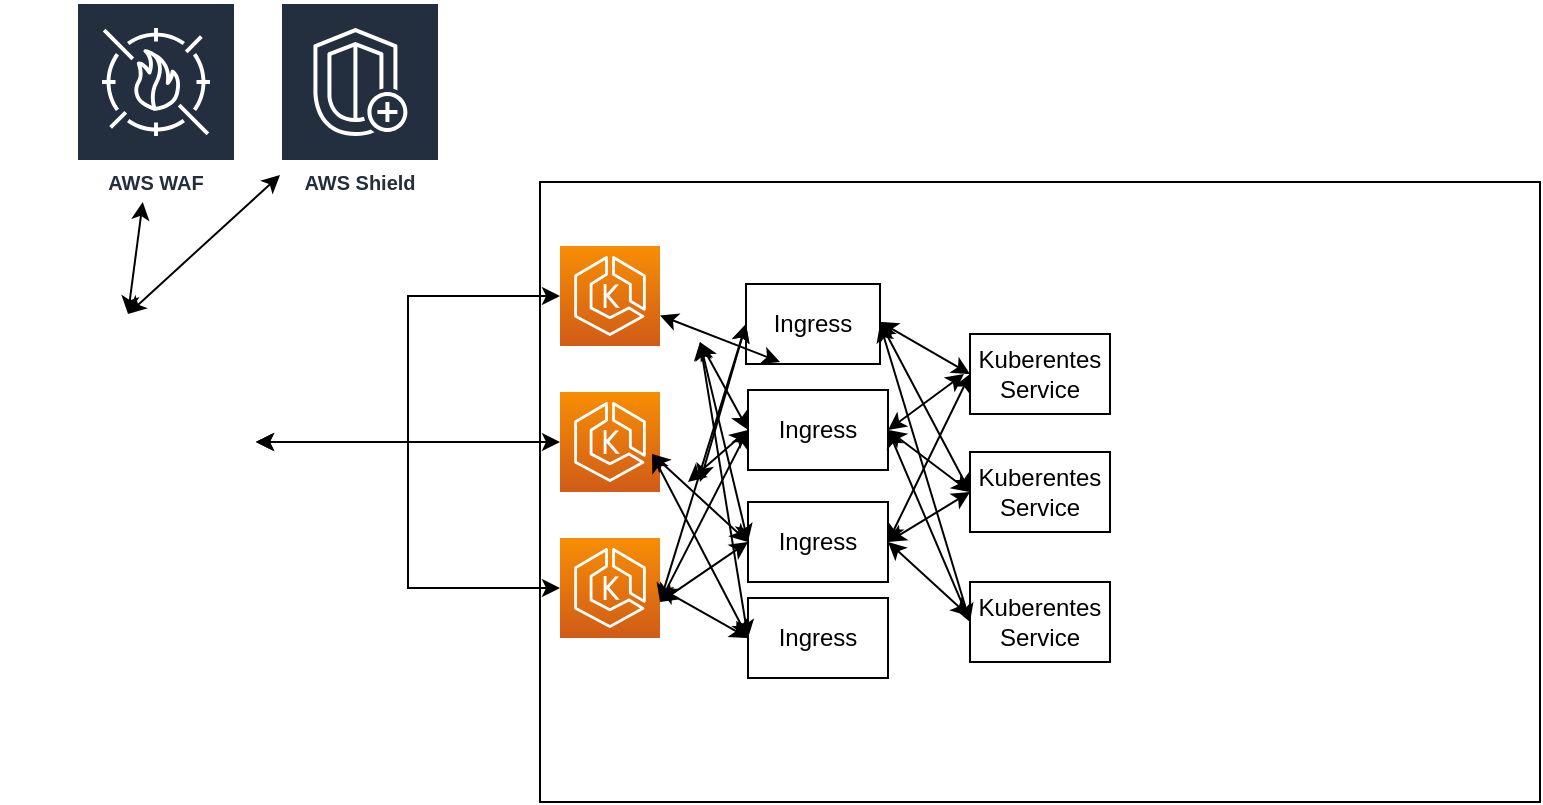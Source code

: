<mxfile pages="1" version="11.2.8" type="github"><diagram id="NBPuzCypRXBQdF8foFL0" name="Page-1"><mxGraphModel dx="386" dy="231" grid="1" gridSize="10" guides="1" tooltips="1" connect="1" arrows="1" fold="1" page="1" pageScale="1" pageWidth="850" pageHeight="1100" math="0" shadow="0"><root><mxCell id="0"/><mxCell id="1" parent="0"/><mxCell id="xN7jr2UZnoJrKYOVDy-h-2" value="" style="rounded=0;whiteSpace=wrap;html=1;" parent="1" vertex="1"><mxGeometry x="390" y="120" width="500" height="310" as="geometry"/></mxCell><mxCell id="xN7jr2UZnoJrKYOVDy-h-16" style="edgeStyle=orthogonalEdgeStyle;rounded=0;orthogonalLoop=1;jettySize=auto;html=1;startArrow=classic;startFill=1;" parent="1" source="xN7jr2UZnoJrKYOVDy-h-3" target="xN7jr2UZnoJrKYOVDy-h-6" edge="1"><mxGeometry relative="1" as="geometry"><mxPoint x="380" y="240" as="sourcePoint"/></mxGeometry></mxCell><mxCell id="xN7jr2UZnoJrKYOVDy-h-17" style="edgeStyle=orthogonalEdgeStyle;rounded=0;orthogonalLoop=1;jettySize=auto;html=1;exitX=1;exitY=0.5;exitDx=0;exitDy=0;startArrow=open;startFill=0;" parent="1" source="xN7jr2UZnoJrKYOVDy-h-3" target="xN7jr2UZnoJrKYOVDy-h-7" edge="1"><mxGeometry relative="1" as="geometry"/></mxCell><mxCell id="xN7jr2UZnoJrKYOVDy-h-18" style="edgeStyle=orthogonalEdgeStyle;rounded=0;orthogonalLoop=1;jettySize=auto;html=1;exitX=1;exitY=0.5;exitDx=0;exitDy=0;startArrow=classic;startFill=1;" parent="1" source="xN7jr2UZnoJrKYOVDy-h-3" target="xN7jr2UZnoJrKYOVDy-h-8" edge="1"><mxGeometry relative="1" as="geometry"/></mxCell><mxCell id="xN7jr2UZnoJrKYOVDy-h-3" value="" style="shape=image;html=1;verticalAlign=top;verticalLabelPosition=bottom;labelBackgroundColor=#ffffff;imageAspect=0;aspect=fixed;image=https://cdn2.iconfinder.com/data/icons/amazon-aws-stencils/100/Compute__Networking_copy_Elastic_Load_Balancing-128.png" parent="1" vertex="1"><mxGeometry x="120" y="186" width="128" height="128" as="geometry"/></mxCell><mxCell id="xN7jr2UZnoJrKYOVDy-h-6" value="" style="outlineConnect=0;fontColor=#232F3E;gradientColor=#F78E04;gradientDirection=north;fillColor=#D05C17;strokeColor=#ffffff;dashed=0;verticalLabelPosition=bottom;verticalAlign=top;align=center;html=1;fontSize=12;fontStyle=0;aspect=fixed;shape=mxgraph.aws4.resourceIcon;resIcon=mxgraph.aws4.eks;" parent="1" vertex="1"><mxGeometry x="400" y="152" width="50" height="50" as="geometry"/></mxCell><mxCell id="xN7jr2UZnoJrKYOVDy-h-7" value="" style="outlineConnect=0;fontColor=#232F3E;gradientColor=#F78E04;gradientDirection=north;fillColor=#D05C17;strokeColor=#ffffff;dashed=0;verticalLabelPosition=bottom;verticalAlign=top;align=center;html=1;fontSize=12;fontStyle=0;aspect=fixed;shape=mxgraph.aws4.resourceIcon;resIcon=mxgraph.aws4.eks;" parent="1" vertex="1"><mxGeometry x="400" y="225" width="50" height="50" as="geometry"/></mxCell><mxCell id="xN7jr2UZnoJrKYOVDy-h-8" value="" style="outlineConnect=0;fontColor=#232F3E;gradientColor=#F78E04;gradientDirection=north;fillColor=#D05C17;strokeColor=#ffffff;dashed=0;verticalLabelPosition=bottom;verticalAlign=top;align=center;html=1;fontSize=12;fontStyle=0;aspect=fixed;shape=mxgraph.aws4.resourceIcon;resIcon=mxgraph.aws4.eks;" parent="1" vertex="1"><mxGeometry x="400" y="298" width="50" height="50" as="geometry"/></mxCell><mxCell id="xN7jr2UZnoJrKYOVDy-h-14" value="" style="shape=image;html=1;verticalAlign=top;verticalLabelPosition=bottom;labelBackgroundColor=#ffffff;imageAspect=0;aspect=fixed;image=https://cdn3.iconfinder.com/data/icons/travelling-icon-set/800/helm-128.png" parent="1" vertex="1"><mxGeometry x="425" y="385" width="28" height="28" as="geometry"/></mxCell><mxCell id="3CK0OYyiUr-c1g9YGXY9-4" value="AWS WAF" style="outlineConnect=0;fontColor=#232F3E;gradientColor=none;strokeColor=#ffffff;fillColor=#232F3E;dashed=0;verticalLabelPosition=middle;verticalAlign=bottom;align=center;html=1;whiteSpace=wrap;fontSize=10;fontStyle=1;spacing=3;shape=mxgraph.aws4.productIcon;prIcon=mxgraph.aws4.waf;" vertex="1" parent="1"><mxGeometry x="158" y="30" width="80" height="100" as="geometry"/></mxCell><mxCell id="3CK0OYyiUr-c1g9YGXY9-5" value="" style="endArrow=classic;startArrow=classic;html=1;exitX=0.5;exitY=0;exitDx=0;exitDy=0;" edge="1" parent="1" source="xN7jr2UZnoJrKYOVDy-h-3" target="3CK0OYyiUr-c1g9YGXY9-4"><mxGeometry width="50" height="50" relative="1" as="geometry"><mxPoint x="130" y="470" as="sourcePoint"/><mxPoint x="200" y="140" as="targetPoint"/></mxGeometry></mxCell><mxCell id="3CK0OYyiUr-c1g9YGXY9-6" value="AWS Shield" style="outlineConnect=0;fontColor=#232F3E;gradientColor=none;strokeColor=#ffffff;fillColor=#232F3E;dashed=0;verticalLabelPosition=middle;verticalAlign=bottom;align=center;html=1;whiteSpace=wrap;fontSize=10;fontStyle=1;spacing=3;shape=mxgraph.aws4.productIcon;prIcon=mxgraph.aws4.shield;" vertex="1" parent="1"><mxGeometry x="260" y="30" width="80" height="100" as="geometry"/></mxCell><mxCell id="3CK0OYyiUr-c1g9YGXY9-7" value="" style="endArrow=classic;startArrow=classic;html=1;entryX=0.5;entryY=0;entryDx=0;entryDy=0;" edge="1" parent="1" source="3CK0OYyiUr-c1g9YGXY9-6" target="xN7jr2UZnoJrKYOVDy-h-3"><mxGeometry width="50" height="50" relative="1" as="geometry"><mxPoint x="130" y="470" as="sourcePoint"/><mxPoint x="180" y="420" as="targetPoint"/></mxGeometry></mxCell><mxCell id="3CK0OYyiUr-c1g9YGXY9-12" value="" style="shape=image;html=1;verticalAlign=top;verticalLabelPosition=bottom;labelBackgroundColor=#ffffff;imageAspect=0;aspect=fixed;image=https://cdn3.iconfinder.com/data/icons/travelling-icon-set/800/helm-128.png;fontStyle=1" vertex="1" parent="1"><mxGeometry x="480" y="385" width="28" height="28" as="geometry"/></mxCell><mxCell id="3CK0OYyiUr-c1g9YGXY9-13" value="" style="shape=image;html=1;verticalAlign=top;verticalLabelPosition=bottom;labelBackgroundColor=#ffffff;imageAspect=0;aspect=fixed;image=https://cdn3.iconfinder.com/data/icons/travelling-icon-set/800/helm-128.png;fontStyle=1" vertex="1" parent="1"><mxGeometry x="535" y="385" width="28" height="28" as="geometry"/></mxCell><mxCell id="3CK0OYyiUr-c1g9YGXY9-14" value="" style="shape=image;html=1;verticalAlign=top;verticalLabelPosition=bottom;labelBackgroundColor=#ffffff;imageAspect=0;aspect=fixed;image=https://cdn3.iconfinder.com/data/icons/travelling-icon-set/800/helm-128.png;fontStyle=1" vertex="1" parent="1"><mxGeometry x="590" y="385" width="28" height="28" as="geometry"/></mxCell><mxCell id="3CK0OYyiUr-c1g9YGXY9-15" value="" style="shape=image;html=1;verticalAlign=top;verticalLabelPosition=bottom;labelBackgroundColor=#ffffff;imageAspect=0;aspect=fixed;image=https://cdn3.iconfinder.com/data/icons/travelling-icon-set/800/helm-128.png;fontStyle=1" vertex="1" parent="1"><mxGeometry x="640" y="385" width="28" height="28" as="geometry"/></mxCell><mxCell id="3CK0OYyiUr-c1g9YGXY9-16" value="Ingress" style="rounded=0;whiteSpace=wrap;html=1;" vertex="1" parent="1"><mxGeometry x="493" y="171" width="67" height="40" as="geometry"/></mxCell><mxCell id="3CK0OYyiUr-c1g9YGXY9-17" value="Ingress" style="rounded=0;whiteSpace=wrap;html=1;" vertex="1" parent="1"><mxGeometry x="494" y="224" width="70" height="40" as="geometry"/></mxCell><mxCell id="3CK0OYyiUr-c1g9YGXY9-18" value="Ingress" style="rounded=0;whiteSpace=wrap;html=1;" vertex="1" parent="1"><mxGeometry x="494" y="280" width="70" height="40" as="geometry"/></mxCell><mxCell id="3CK0OYyiUr-c1g9YGXY9-19" value="Ingress" style="rounded=0;whiteSpace=wrap;html=1;" vertex="1" parent="1"><mxGeometry x="494" y="328" width="70" height="40" as="geometry"/></mxCell><mxCell id="3CK0OYyiUr-c1g9YGXY9-20" value="Kuberentes&lt;br&gt;Service" style="rounded=0;whiteSpace=wrap;html=1;" vertex="1" parent="1"><mxGeometry x="605" y="196" width="70" height="40" as="geometry"/></mxCell><mxCell id="3CK0OYyiUr-c1g9YGXY9-23" value="Kuberentes&lt;br&gt;Service" style="rounded=0;whiteSpace=wrap;html=1;" vertex="1" parent="1"><mxGeometry x="605" y="255" width="70" height="40" as="geometry"/></mxCell><mxCell id="3CK0OYyiUr-c1g9YGXY9-24" value="Kuberentes&lt;br&gt;Service" style="rounded=0;whiteSpace=wrap;html=1;" vertex="1" parent="1"><mxGeometry x="605" y="320" width="70" height="40" as="geometry"/></mxCell><mxCell id="3CK0OYyiUr-c1g9YGXY9-32" value="" style="endArrow=classic;startArrow=classic;html=1;entryX=1;entryY=0.5;entryDx=0;entryDy=0;exitX=0;exitY=0.5;exitDx=0;exitDy=0;" edge="1" parent="1" source="3CK0OYyiUr-c1g9YGXY9-24" target="3CK0OYyiUr-c1g9YGXY9-16"><mxGeometry width="50" height="50" relative="1" as="geometry"><mxPoint x="130" y="500" as="sourcePoint"/><mxPoint x="180" y="450" as="targetPoint"/></mxGeometry></mxCell><mxCell id="3CK0OYyiUr-c1g9YGXY9-36" value="" style="endArrow=classic;startArrow=classic;html=1;entryX=0;entryY=0.5;entryDx=0;entryDy=0;" edge="1" parent="1" target="3CK0OYyiUr-c1g9YGXY9-19"><mxGeometry width="50" height="50" relative="1" as="geometry"><mxPoint x="450" y="323" as="sourcePoint"/><mxPoint x="360" y="450" as="targetPoint"/></mxGeometry></mxCell><mxCell id="3CK0OYyiUr-c1g9YGXY9-37" value="" style="endArrow=classic;startArrow=classic;html=1;exitX=0;exitY=0.5;exitDx=0;exitDy=0;" edge="1" parent="1" source="3CK0OYyiUr-c1g9YGXY9-18"><mxGeometry width="50" height="50" relative="1" as="geometry"><mxPoint x="460" y="342.058" as="sourcePoint"/><mxPoint x="450" y="330" as="targetPoint"/></mxGeometry></mxCell><mxCell id="3CK0OYyiUr-c1g9YGXY9-38" value="" style="endArrow=classic;startArrow=classic;html=1;exitX=0;exitY=0.5;exitDx=0;exitDy=0;" edge="1" parent="1" source="3CK0OYyiUr-c1g9YGXY9-17"><mxGeometry width="50" height="50" relative="1" as="geometry"><mxPoint x="504" y="310" as="sourcePoint"/><mxPoint x="450" y="330" as="targetPoint"/></mxGeometry></mxCell><mxCell id="3CK0OYyiUr-c1g9YGXY9-39" value="" style="endArrow=classic;startArrow=classic;html=1;exitX=0;exitY=0.5;exitDx=0;exitDy=0;" edge="1" parent="1" source="3CK0OYyiUr-c1g9YGXY9-16"><mxGeometry width="50" height="50" relative="1" as="geometry"><mxPoint x="504" y="254" as="sourcePoint"/><mxPoint x="450" y="330" as="targetPoint"/></mxGeometry></mxCell><mxCell id="3CK0OYyiUr-c1g9YGXY9-41" value="" style="endArrow=classic;startArrow=classic;html=1;entryX=0;entryY=0.5;entryDx=0;entryDy=0;exitX=0.92;exitY=0.62;exitDx=0;exitDy=0;exitPerimeter=0;" edge="1" parent="1" source="xN7jr2UZnoJrKYOVDy-h-7" target="3CK0OYyiUr-c1g9YGXY9-19"><mxGeometry width="50" height="50" relative="1" as="geometry"><mxPoint x="240" y="490" as="sourcePoint"/><mxPoint x="510" y="360" as="targetPoint"/></mxGeometry></mxCell><mxCell id="3CK0OYyiUr-c1g9YGXY9-42" value="" style="endArrow=classic;startArrow=classic;html=1;entryX=0;entryY=0.5;entryDx=0;entryDy=0;exitX=0.92;exitY=0.62;exitDx=0;exitDy=0;exitPerimeter=0;" edge="1" parent="1" source="xN7jr2UZnoJrKYOVDy-h-7" target="3CK0OYyiUr-c1g9YGXY9-18"><mxGeometry width="50" height="50" relative="1" as="geometry"><mxPoint x="470" y="280" as="sourcePoint"/><mxPoint x="518" y="372" as="targetPoint"/></mxGeometry></mxCell><mxCell id="3CK0OYyiUr-c1g9YGXY9-43" value="" style="endArrow=classic;startArrow=classic;html=1;entryX=0;entryY=0.5;entryDx=0;entryDy=0;" edge="1" parent="1" target="3CK0OYyiUr-c1g9YGXY9-17"><mxGeometry width="50" height="50" relative="1" as="geometry"><mxPoint x="464" y="270" as="sourcePoint"/><mxPoint x="518" y="324" as="targetPoint"/></mxGeometry></mxCell><mxCell id="3CK0OYyiUr-c1g9YGXY9-44" value="" style="endArrow=classic;startArrow=classic;html=1;entryX=0;entryY=0.5;entryDx=0;entryDy=0;" edge="1" parent="1" target="3CK0OYyiUr-c1g9YGXY9-16"><mxGeometry width="50" height="50" relative="1" as="geometry"><mxPoint x="470" y="270" as="sourcePoint"/><mxPoint x="518" y="268" as="targetPoint"/></mxGeometry></mxCell><mxCell id="3CK0OYyiUr-c1g9YGXY9-48" value="" style="endArrow=classic;startArrow=classic;html=1;" edge="1" parent="1" source="xN7jr2UZnoJrKYOVDy-h-6"><mxGeometry width="50" height="50" relative="1" as="geometry"><mxPoint x="240" y="460" as="sourcePoint"/><mxPoint x="510" y="210" as="targetPoint"/></mxGeometry></mxCell><mxCell id="3CK0OYyiUr-c1g9YGXY9-49" value="" style="endArrow=classic;startArrow=classic;html=1;entryX=0;entryY=0.5;entryDx=0;entryDy=0;" edge="1" parent="1" target="3CK0OYyiUr-c1g9YGXY9-17"><mxGeometry width="50" height="50" relative="1" as="geometry"><mxPoint x="470" y="200" as="sourcePoint"/><mxPoint x="520" y="220" as="targetPoint"/></mxGeometry></mxCell><mxCell id="3CK0OYyiUr-c1g9YGXY9-50" value="" style="endArrow=classic;startArrow=classic;html=1;entryX=0;entryY=0.5;entryDx=0;entryDy=0;" edge="1" parent="1" target="3CK0OYyiUr-c1g9YGXY9-18"><mxGeometry width="50" height="50" relative="1" as="geometry"><mxPoint x="470" y="200" as="sourcePoint"/><mxPoint x="518" y="268" as="targetPoint"/></mxGeometry></mxCell><mxCell id="3CK0OYyiUr-c1g9YGXY9-51" value="" style="endArrow=classic;startArrow=classic;html=1;entryX=0;entryY=0.5;entryDx=0;entryDy=0;" edge="1" parent="1" target="3CK0OYyiUr-c1g9YGXY9-19"><mxGeometry width="50" height="50" relative="1" as="geometry"><mxPoint x="470" y="200" as="sourcePoint"/><mxPoint x="518" y="324" as="targetPoint"/></mxGeometry></mxCell><mxCell id="3CK0OYyiUr-c1g9YGXY9-52" value="" style="endArrow=classic;startArrow=classic;html=1;exitX=0;exitY=0.5;exitDx=0;exitDy=0;" edge="1" parent="1" source="3CK0OYyiUr-c1g9YGXY9-23"><mxGeometry width="50" height="50" relative="1" as="geometry"><mxPoint x="629" y="364" as="sourcePoint"/><mxPoint x="560" y="190" as="targetPoint"/></mxGeometry></mxCell><mxCell id="3CK0OYyiUr-c1g9YGXY9-53" value="" style="endArrow=classic;startArrow=classic;html=1;exitX=0;exitY=0.5;exitDx=0;exitDy=0;" edge="1" parent="1" source="3CK0OYyiUr-c1g9YGXY9-20"><mxGeometry width="50" height="50" relative="1" as="geometry"><mxPoint x="615" y="285" as="sourcePoint"/><mxPoint x="560" y="190" as="targetPoint"/></mxGeometry></mxCell><mxCell id="3CK0OYyiUr-c1g9YGXY9-55" value="" style="endArrow=classic;startArrow=classic;html=1;exitX=-0.043;exitY=0.5;exitDx=0;exitDy=0;exitPerimeter=0;" edge="1" parent="1" source="3CK0OYyiUr-c1g9YGXY9-20"><mxGeometry width="50" height="50" relative="1" as="geometry"><mxPoint x="615" y="226" as="sourcePoint"/><mxPoint x="564" y="244" as="targetPoint"/></mxGeometry></mxCell><mxCell id="3CK0OYyiUr-c1g9YGXY9-56" value="" style="endArrow=classic;startArrow=classic;html=1;exitX=0;exitY=0.5;exitDx=0;exitDy=0;entryX=1;entryY=0.5;entryDx=0;entryDy=0;" edge="1" parent="1" source="3CK0OYyiUr-c1g9YGXY9-23" target="3CK0OYyiUr-c1g9YGXY9-17"><mxGeometry width="50" height="50" relative="1" as="geometry"><mxPoint x="611.99" y="226" as="sourcePoint"/><mxPoint x="574" y="254" as="targetPoint"/></mxGeometry></mxCell><mxCell id="3CK0OYyiUr-c1g9YGXY9-57" value="" style="endArrow=classic;startArrow=classic;html=1;exitX=0;exitY=0.5;exitDx=0;exitDy=0;entryX=1;entryY=0.5;entryDx=0;entryDy=0;" edge="1" parent="1" source="3CK0OYyiUr-c1g9YGXY9-24" target="3CK0OYyiUr-c1g9YGXY9-17"><mxGeometry width="50" height="50" relative="1" as="geometry"><mxPoint x="615" y="285" as="sourcePoint"/><mxPoint x="574" y="254" as="targetPoint"/></mxGeometry></mxCell><mxCell id="3CK0OYyiUr-c1g9YGXY9-58" value="" style="endArrow=classic;startArrow=classic;html=1;exitX=0;exitY=0.5;exitDx=0;exitDy=0;entryX=1;entryY=0.5;entryDx=0;entryDy=0;" edge="1" parent="1" source="3CK0OYyiUr-c1g9YGXY9-20" target="3CK0OYyiUr-c1g9YGXY9-18"><mxGeometry width="50" height="50" relative="1" as="geometry"><mxPoint x="615" y="350" as="sourcePoint"/><mxPoint x="574" y="254" as="targetPoint"/></mxGeometry></mxCell><mxCell id="3CK0OYyiUr-c1g9YGXY9-59" value="" style="endArrow=classic;startArrow=classic;html=1;exitX=0;exitY=0.5;exitDx=0;exitDy=0;entryX=1;entryY=0.5;entryDx=0;entryDy=0;" edge="1" parent="1" source="3CK0OYyiUr-c1g9YGXY9-23" target="3CK0OYyiUr-c1g9YGXY9-18"><mxGeometry width="50" height="50" relative="1" as="geometry"><mxPoint x="615" y="226" as="sourcePoint"/><mxPoint x="574" y="310" as="targetPoint"/></mxGeometry></mxCell><mxCell id="3CK0OYyiUr-c1g9YGXY9-60" value="" style="endArrow=classic;startArrow=classic;html=1;exitX=-0.007;exitY=0.425;exitDx=0;exitDy=0;entryX=1;entryY=0.5;entryDx=0;entryDy=0;exitPerimeter=0;" edge="1" parent="1" source="3CK0OYyiUr-c1g9YGXY9-24" target="3CK0OYyiUr-c1g9YGXY9-18"><mxGeometry width="50" height="50" relative="1" as="geometry"><mxPoint x="625" y="236" as="sourcePoint"/><mxPoint x="574" y="310" as="targetPoint"/></mxGeometry></mxCell></root></mxGraphModel></diagram></mxfile>